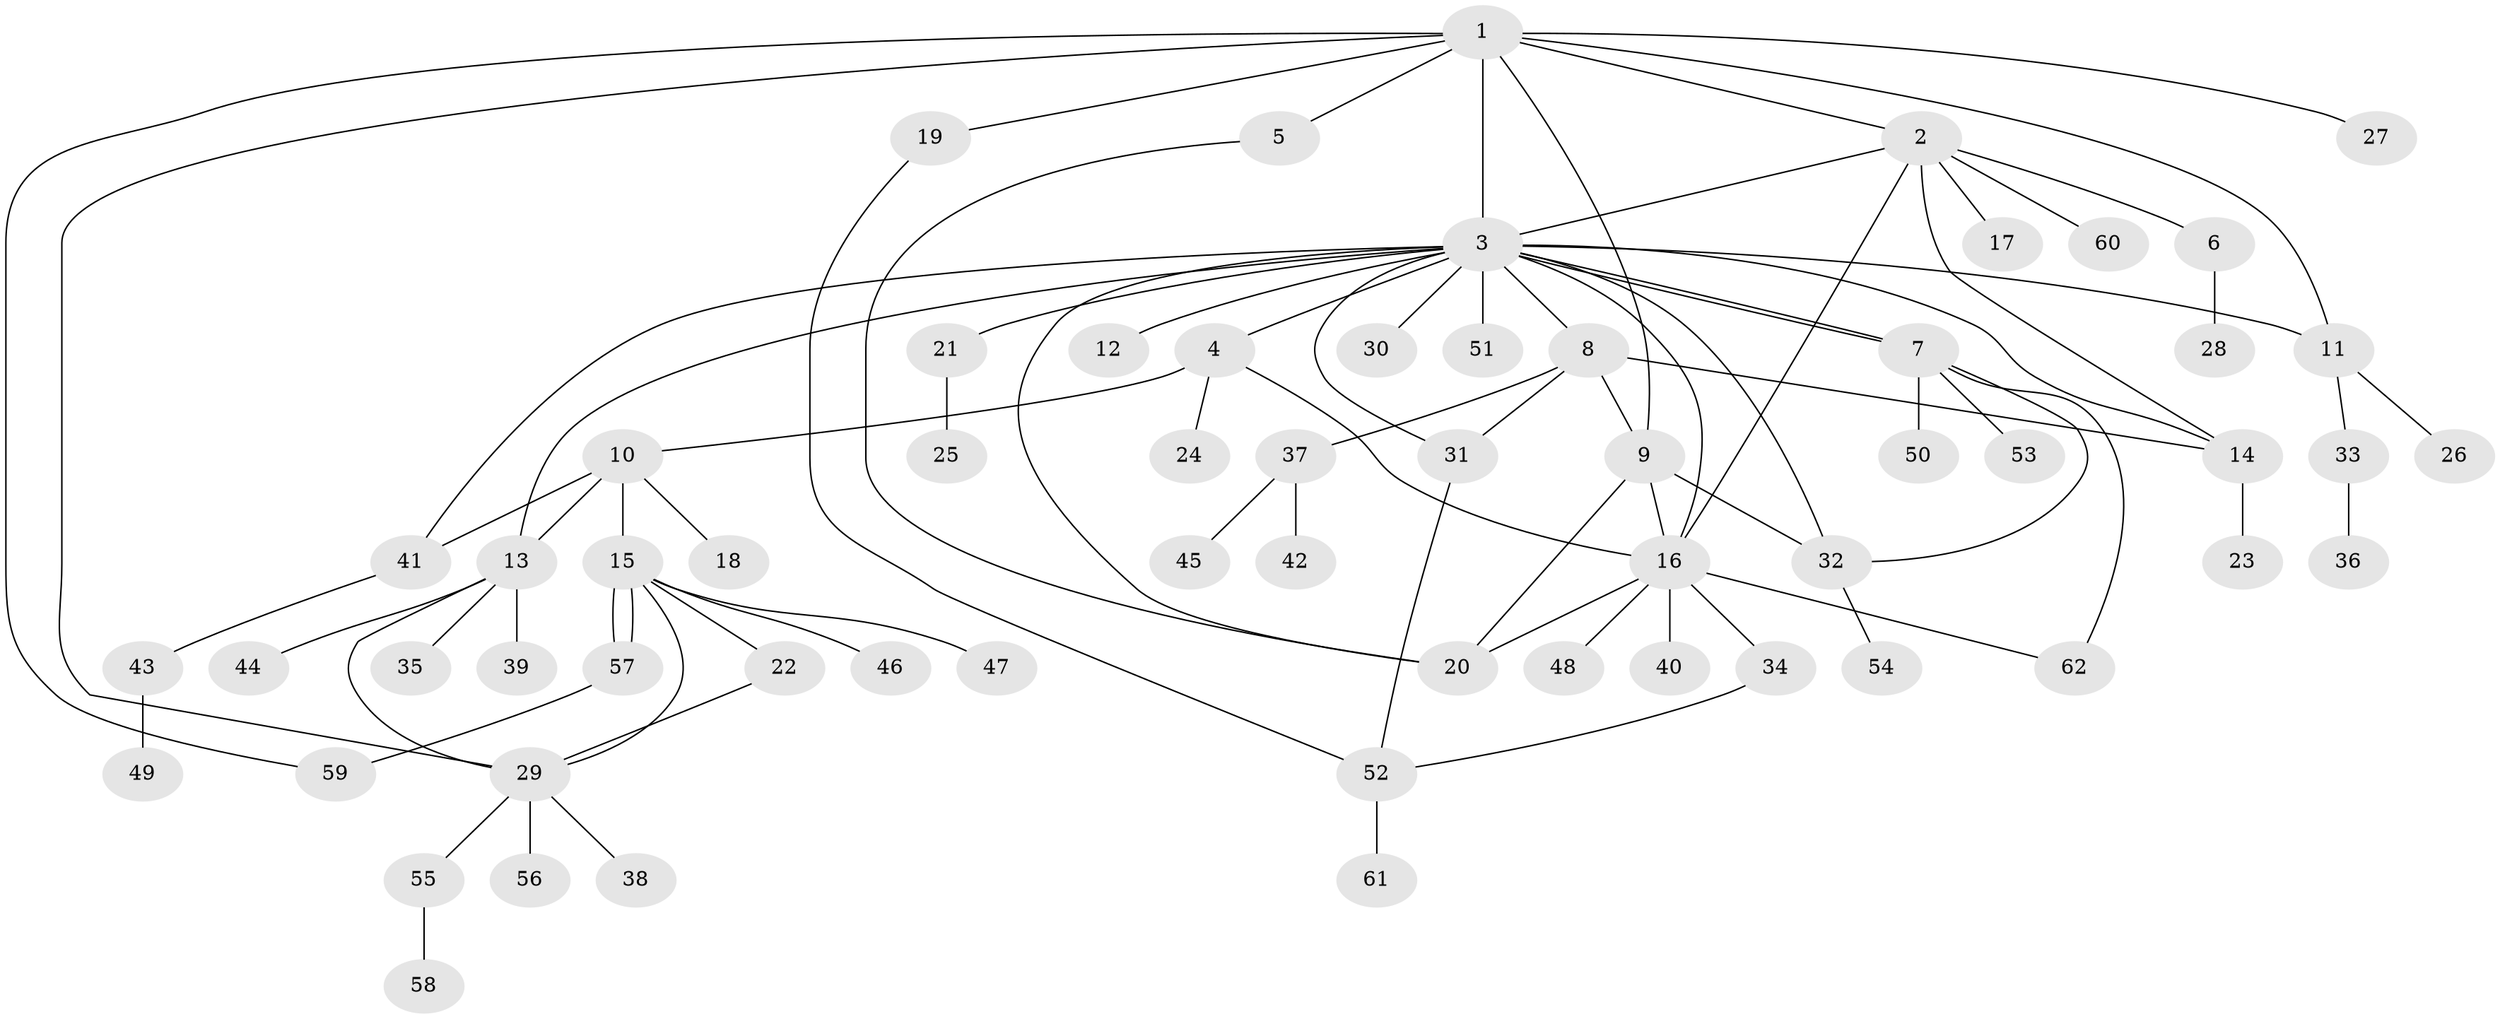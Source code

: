 // coarse degree distribution, {14: 0.05263157894736842, 3: 0.10526315789473684, 2: 0.3157894736842105, 1: 0.3684210526315789, 4: 0.10526315789473684, 5: 0.05263157894736842}
// Generated by graph-tools (version 1.1) at 2025/50/03/04/25 22:50:24]
// undirected, 62 vertices, 86 edges
graph export_dot {
  node [color=gray90,style=filled];
  1;
  2;
  3;
  4;
  5;
  6;
  7;
  8;
  9;
  10;
  11;
  12;
  13;
  14;
  15;
  16;
  17;
  18;
  19;
  20;
  21;
  22;
  23;
  24;
  25;
  26;
  27;
  28;
  29;
  30;
  31;
  32;
  33;
  34;
  35;
  36;
  37;
  38;
  39;
  40;
  41;
  42;
  43;
  44;
  45;
  46;
  47;
  48;
  49;
  50;
  51;
  52;
  53;
  54;
  55;
  56;
  57;
  58;
  59;
  60;
  61;
  62;
  1 -- 2;
  1 -- 3;
  1 -- 5;
  1 -- 9;
  1 -- 11;
  1 -- 19;
  1 -- 27;
  1 -- 29;
  1 -- 59;
  2 -- 3;
  2 -- 6;
  2 -- 14;
  2 -- 16;
  2 -- 17;
  2 -- 60;
  3 -- 4;
  3 -- 7;
  3 -- 7;
  3 -- 8;
  3 -- 11;
  3 -- 12;
  3 -- 13;
  3 -- 14;
  3 -- 16;
  3 -- 20;
  3 -- 21;
  3 -- 30;
  3 -- 31;
  3 -- 32;
  3 -- 41;
  3 -- 51;
  4 -- 10;
  4 -- 16;
  4 -- 24;
  5 -- 20;
  6 -- 28;
  7 -- 32;
  7 -- 50;
  7 -- 53;
  7 -- 62;
  8 -- 9;
  8 -- 14;
  8 -- 31;
  8 -- 37;
  9 -- 16;
  9 -- 20;
  9 -- 32;
  10 -- 13;
  10 -- 15;
  10 -- 18;
  10 -- 41;
  11 -- 26;
  11 -- 33;
  13 -- 29;
  13 -- 35;
  13 -- 39;
  13 -- 44;
  14 -- 23;
  15 -- 22;
  15 -- 29;
  15 -- 46;
  15 -- 47;
  15 -- 57;
  15 -- 57;
  16 -- 20;
  16 -- 34;
  16 -- 40;
  16 -- 48;
  16 -- 62;
  19 -- 52;
  21 -- 25;
  22 -- 29;
  29 -- 38;
  29 -- 55;
  29 -- 56;
  31 -- 52;
  32 -- 54;
  33 -- 36;
  34 -- 52;
  37 -- 42;
  37 -- 45;
  41 -- 43;
  43 -- 49;
  52 -- 61;
  55 -- 58;
  57 -- 59;
}
